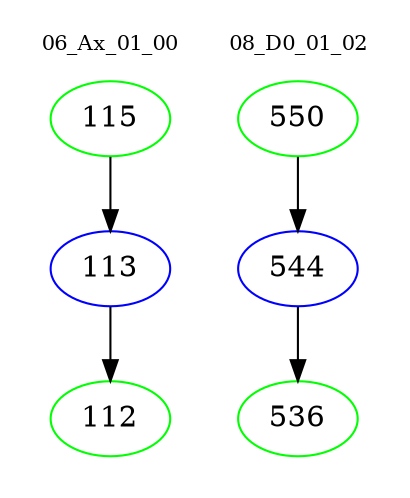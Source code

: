 digraph{
subgraph cluster_0 {
color = white
label = "06_Ax_01_00";
fontsize=10;
T0_115 [label="115", color="green"]
T0_115 -> T0_113 [color="black"]
T0_113 [label="113", color="blue"]
T0_113 -> T0_112 [color="black"]
T0_112 [label="112", color="green"]
}
subgraph cluster_1 {
color = white
label = "08_D0_01_02";
fontsize=10;
T1_550 [label="550", color="green"]
T1_550 -> T1_544 [color="black"]
T1_544 [label="544", color="blue"]
T1_544 -> T1_536 [color="black"]
T1_536 [label="536", color="green"]
}
}
